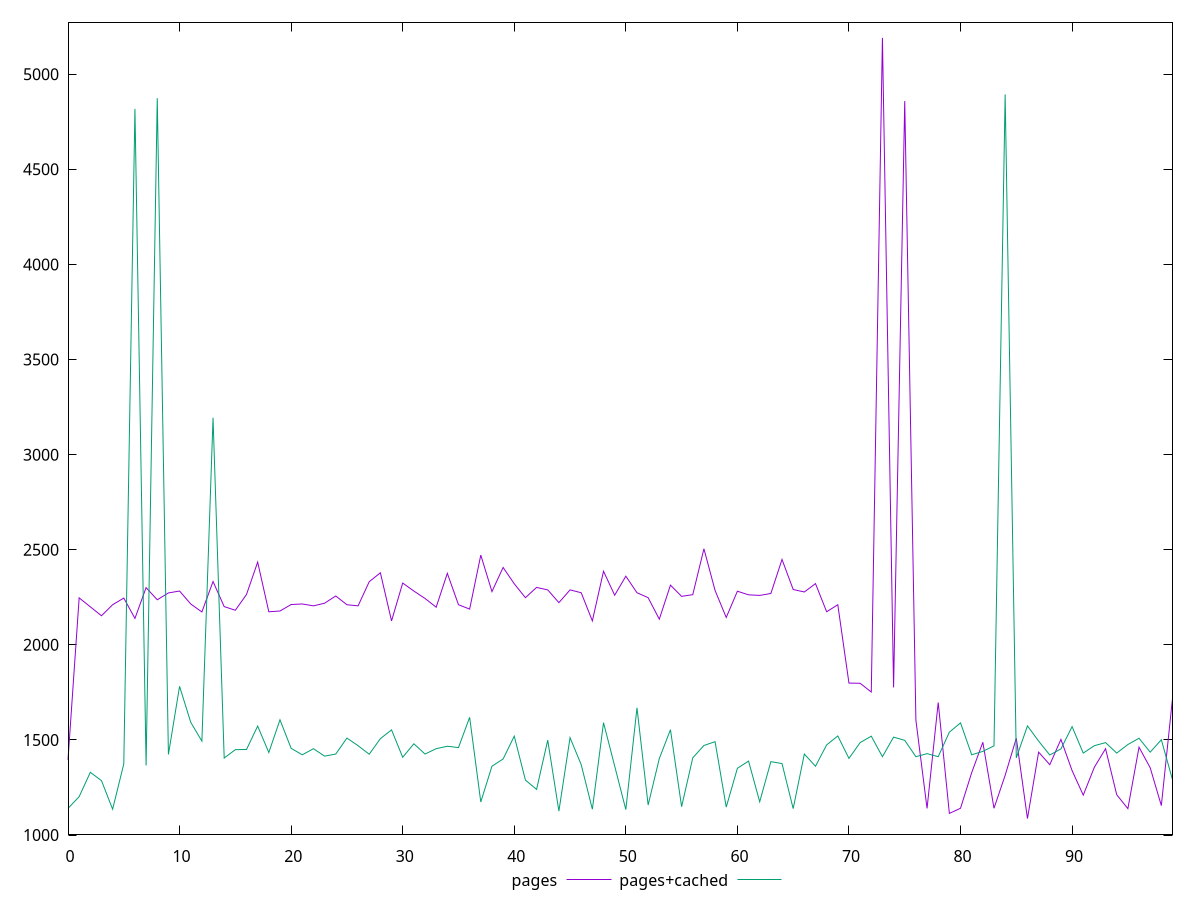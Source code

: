 reset

$pages <<EOF
0 1396
1 2247
2 2200
3 2153
4 2211
5 2246
6 2139
7 2301
8 2237
9 2273
10 2283
11 2215
12 2173
13 2333
14 2201
15 2182
16 2265
17 2435
18 2174
19 2178
20 2212
21 2215
22 2205
23 2219
24 2257
25 2211
26 2205
27 2332
28 2379
29 2126
30 2325
31 2283
32 2244
33 2198
34 2376
35 2211
36 2188
37 2472
38 2280
39 2407
40 2321
41 2248
42 2302
43 2289
44 2222
45 2289
46 2274
47 2126
48 2387
49 2261
50 2361
51 2274
52 2248
53 2135
54 2314
55 2255
56 2264
57 2505
58 2286
59 2144
60 2282
61 2263
62 2260
63 2270
64 2449
65 2291
66 2278
67 2322
68 2174
69 2211
70 1799
71 1798
72 1752
73 5191
74 1776
75 4859
76 1604
77 1140
78 1697
79 1114
80 1141
81 1328
82 1488
83 1141
84 1314
85 1509
86 1087
87 1436
88 1370
89 1503
90 1339
91 1210
92 1357
93 1454
94 1212
95 1139
96 1462
97 1354
98 1155
99 1718
EOF

$pagesCached <<EOF
0 1140
1 1202
2 1330
3 1286
4 1136
5 1374
6 4818
7 1366
8 4874
9 1424
10 1782
11 1593
12 1494
13 3194
14 1405
15 1449
16 1450
17 1573
18 1434
19 1606
20 1456
21 1422
22 1454
23 1415
24 1426
25 1510
26 1470
27 1425
28 1507
29 1553
30 1409
31 1480
32 1426
33 1454
34 1467
35 1460
36 1619
37 1174
38 1362
39 1400
40 1520
41 1289
42 1240
43 1499
44 1126
45 1512
46 1370
47 1136
48 1591
49 1363
50 1134
51 1669
52 1158
53 1402
54 1554
55 1149
56 1406
57 1471
58 1491
59 1147
60 1351
61 1389
62 1175
63 1386
64 1376
65 1139
66 1426
67 1362
68 1474
69 1521
70 1403
71 1486
72 1520
73 1412
74 1515
75 1498
76 1412
77 1428
78 1412
79 1541
80 1590
81 1422
82 1440
83 1469
84 4894
85 1406
86 1574
87 1494
88 1421
89 1453
90 1570
91 1431
92 1470
93 1486
94 1431
95 1476
96 1509
97 1436
98 1501
99 1291
EOF

set key outside below
set xrange [0:99]
set yrange [1004.92:5273.08]
set trange [1004.92:5273.08]
set terminal svg size 640, 520 enhanced background rgb 'white'
set output "reprap/render-blocking-resources/comparison/line/0_vs_1.svg"

plot $pages title "pages" with line, \
     $pagesCached title "pages+cached" with line

reset
